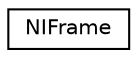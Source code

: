 digraph "Graphical Class Hierarchy"
{
  edge [fontname="Helvetica",fontsize="10",labelfontname="Helvetica",labelfontsize="10"];
  node [fontname="Helvetica",fontsize="10",shape=record];
  rankdir="LR";
  Node0 [label="NIFrame",height=0.2,width=0.4,color="black", fillcolor="white", style="filled",URL="$dc/d17/class_n_i_frame.html",tooltip="Sets and checks options for netimport. "];
}
